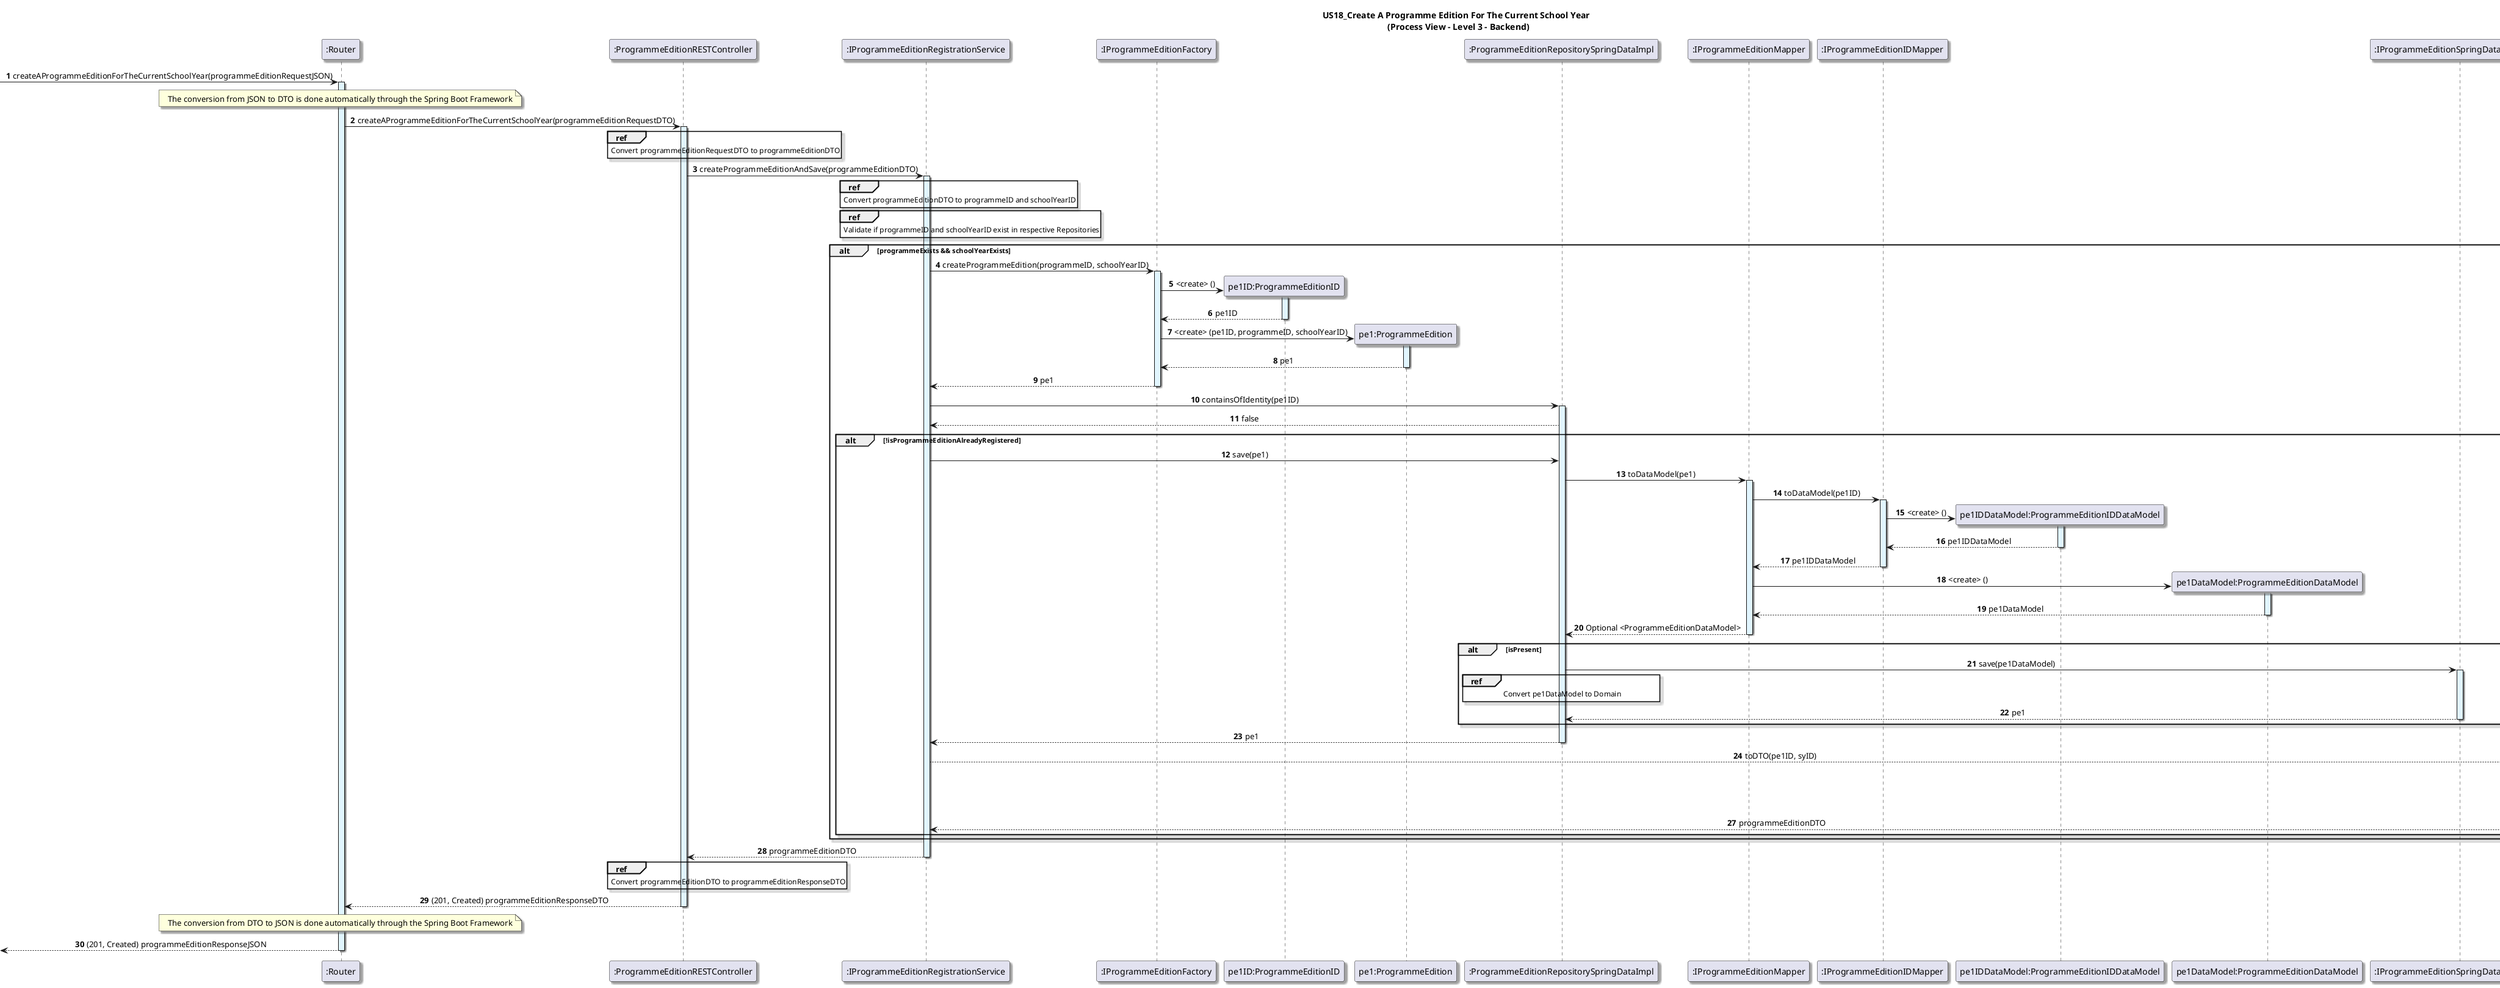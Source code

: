 @startuml
title : US18_Create A Programme Edition For The Current School Year \n (Process View - Level 3 - Backend)
autonumber
skinparam defaultTextAlignment center
skinparam shadowing true

participant ":Router" as Router
participant ":ProgrammeEditionRESTController" as CPEC
participant ":IProgrammeEditionRegistrationService" as PES
participant ":IProgrammeEditionFactory" as PEF


'get all programmes name

-> Router: createAProgrammeEditionForTheCurrentSchoolYear(programmeEditionRequestJSON)
activate Router #E1F5FE
note over Router: The conversion from JSON to DTO is done automatically through the Spring Boot Framework

'''''''''''''''''''''''''''''''''''''''''
Router -> CPEC: createAProgrammeEditionForTheCurrentSchoolYear(programmeEditionRequestDTO)

ref over CPEC
    Convert programmeEditionRequestDTO to programmeEditionDTO
end
'create programmeEdition for current School Year
activate CPEC #E1F5FE
CPEC -> PES:createProgrammeEditionAndSave(programmeEditionDTO)
ref over PES
    Convert programmeEditionDTO to programmeID and schoolYearID
end
activate PES #E1F5FE
ref over PES
    Validate if programmeID and schoolYearID exist in respective Repositories
end

alt programmeExists && schoolYearExists
PES -> PEF: createProgrammeEdition(programmeID, schoolYearID)
activate PEF #E1F5FE
create "pe1ID:ProgrammeEditionID" as PEID
PEF -> PEID : <create> ()
activate PEID #E1F5FE
PEID --> PEF: pe1ID
deactivate PEID
create "pe1:ProgrammeEdition" as PE

PEF -> PE : <create> (pe1ID, programmeID, schoolYearID)
activate PE #E1F5FE
participant ":ProgrammeEditionRepositorySpringDataImpl" as PER
PE --> PEF: pe1
deactivate PE
PEF --> PES: pe1
deactivate PEF
PES -> PER: containsOfIdentity(pe1ID)
activate PER #E1F5FE
PER --> PES: false

alt !isProgrammeEditionAlreadyRegistered
PES -> PER: save(pe1)
participant ":IProgrammeEditionMapper" as PEMapper
PER -> PEMapper: toDataModel(pe1)
activate PEMapper #E1F5FE
participant ":IProgrammeEditionIDMapper" as PEIDMapper
PEMapper -> PEIDMapper: toDataModel(pe1ID)
activate PEIDMapper #E1F5FE
create "pe1IDDataModel:ProgrammeEditionIDDataModel" as pe1IDDataModel
PEIDMapper -> pe1IDDataModel : <create> ()
activate pe1IDDataModel #E1F5FE
pe1IDDataModel --> PEIDMapper: pe1IDDataModel
deactivate pe1IDDataModel
PEIDMapper -->PEMapper: pe1IDDataModel
deactivate PEIDMapper
create "pe1DataModel:ProgrammeEditionDataModel" as pe1DataModel

PEMapper -> pe1DataModel : <create> ()
activate pe1DataModel #E1F5FE
pe1DataModel --> PEMapper: pe1DataModel
deactivate pe1DataModel
PEMapper --> PER: Optional <ProgrammeEditionDataModel>
deactivate PEMapper
alt isPresent
participant ":IProgrammeEditionSpringDataRepository" as IPER
PER -> IPER: save(pe1DataModel)
activate IPER #E1F5FE
ref over PER
Convert pe1DataModel to Domain
end
IPER--> PER: pe1
deactivate IPER
end
PER --> PES: pe1
deactivate PER
participant ":IProgrammeEditionAssembler" as ProgrammeEditionAssembler
PES --> ProgrammeEditionAssembler: toDTO(pe1ID, syID)
activate ProgrammeEditionAssembler #E1F5FE
create "programmeEditionDTO:ProgrammeEditionDTO" as programmeEditionDTO

ProgrammeEditionAssembler -> programmeEditionDTO : <create> ()
activate programmeEditionDTO #E1F5FE

programmeEditionDTO --> ProgrammeEditionAssembler: programmeEditionDTO
deactivate programmeEditionDTO
ProgrammeEditionAssembler --> PES: programmeEditionDTO
deactivate ProgrammeEditionAssembler

end
end
PES --> CPEC: programmeEditionDTO
deactivate PES
ref over CPEC
    Convert programmeEditionDTO to programmeEditionResponseDTO
end


CPEC --> Router : (201, Created) programmeEditionResponseDTO
deactivate CPEC
note over Router: The conversion from DTO to JSON is done automatically through the Spring Boot Framework

<-- Router: (201, Created) programmeEditionResponseJSON
deactivate Router
@enduml